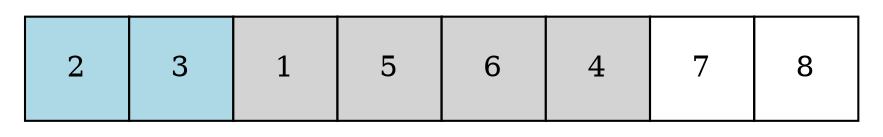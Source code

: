 digraph G
{
    shape = none
        label = <<table border="0" cellspacing="0">
        <tr>
        <td port="port2" width="50" height="50" border="1" bgcolor="lightblue">2</td>
        <td port="port0" width="50" height="50" border="1" bgcolor="lightblue">3</td>
        <td port="port4" width="50" height="50" border="1" bgcolor="lightgray">1</td>
        <td port="port3" width="50" height="50" border="1" bgcolor="lightgray">5</td>
        <td port="port6" width="50" height="50" border="1" bgcolor="lightgray">6</td>
        <td port="port7" width="50" height="50" border="1" bgcolor="lightgray">4</td>
        <td port="port1" width="50" height="50" border="1">7</td>
        <td port="port5" width="50" height="50" border="1">8</td>
        </tr>
        </table>>
}

